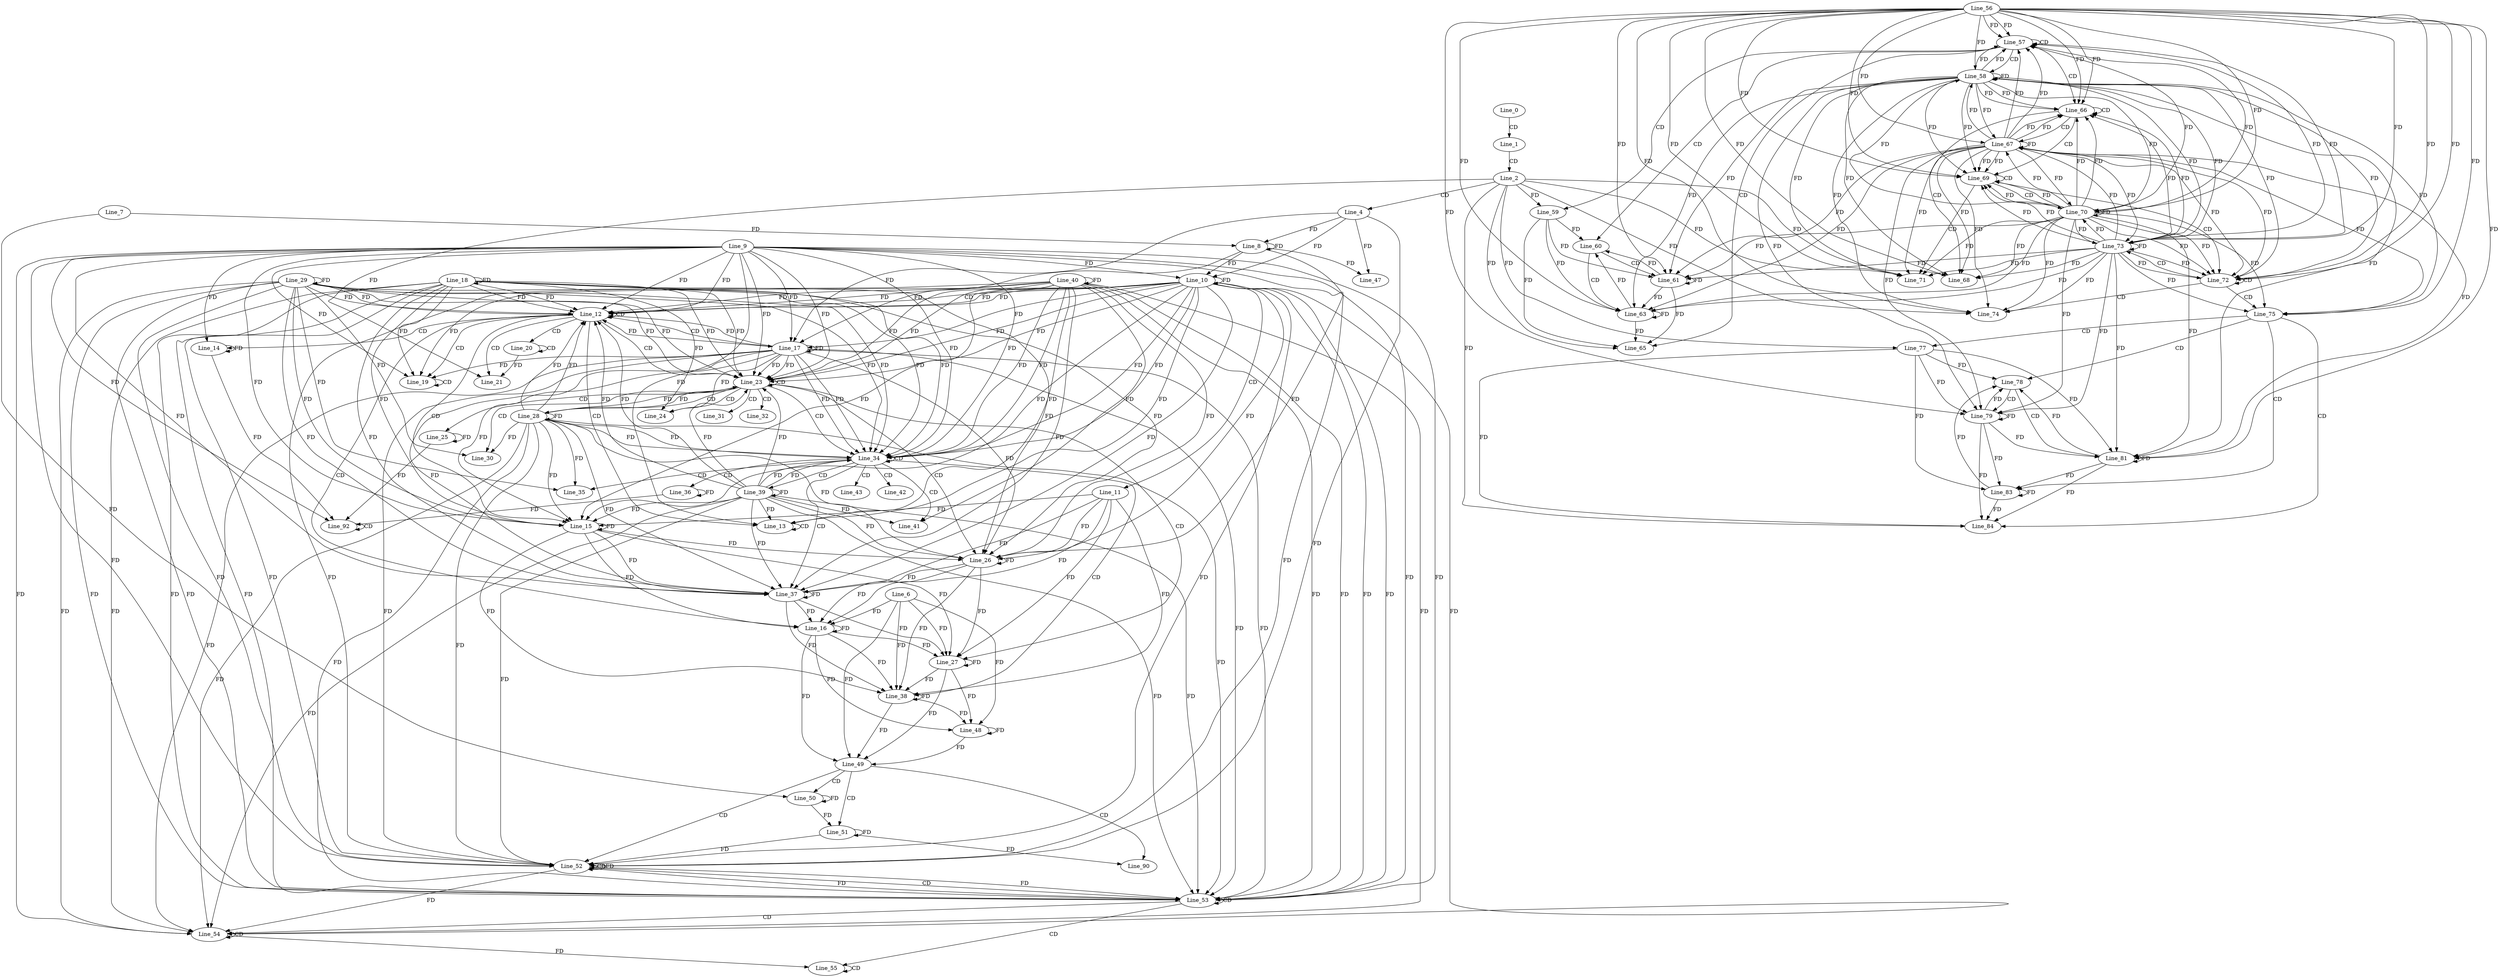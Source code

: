 digraph G {
  Line_0;
  Line_1;
  Line_2;
  Line_4;
  Line_8;
  Line_7;
  Line_8;
  Line_10;
  Line_9;
  Line_10;
  Line_10;
  Line_11;
  Line_12;
  Line_12;
  Line_13;
  Line_13;
  Line_14;
  Line_14;
  Line_15;
  Line_15;
  Line_15;
  Line_15;
  Line_16;
  Line_6;
  Line_17;
  Line_17;
  Line_18;
  Line_18;
  Line_19;
  Line_19;
  Line_20;
  Line_20;
  Line_21;
  Line_23;
  Line_23;
  Line_24;
  Line_25;
  Line_25;
  Line_26;
  Line_26;
  Line_26;
  Line_26;
  Line_27;
  Line_28;
  Line_28;
  Line_29;
  Line_29;
  Line_30;
  Line_31;
  Line_32;
  Line_34;
  Line_34;
  Line_35;
  Line_36;
  Line_36;
  Line_37;
  Line_37;
  Line_37;
  Line_37;
  Line_38;
  Line_39;
  Line_39;
  Line_40;
  Line_40;
  Line_41;
  Line_42;
  Line_43;
  Line_47;
  Line_48;
  Line_48;
  Line_49;
  Line_49;
  Line_50;
  Line_51;
  Line_51;
  Line_52;
  Line_52;
  Line_52;
  Line_53;
  Line_53;
  Line_54;
  Line_54;
  Line_54;
  Line_54;
  Line_55;
  Line_55;
  Line_56;
  Line_57;
  Line_57;
  Line_58;
  Line_58;
  Line_58;
  Line_59;
  Line_59;
  Line_60;
  Line_60;
  Line_61;
  Line_63;
  Line_65;
  Line_66;
  Line_66;
  Line_67;
  Line_67;
  Line_67;
  Line_68;
  Line_69;
  Line_69;
  Line_70;
  Line_70;
  Line_70;
  Line_71;
  Line_72;
  Line_72;
  Line_73;
  Line_73;
  Line_73;
  Line_74;
  Line_75;
  Line_75;
  Line_75;
  Line_75;
  Line_77;
  Line_77;
  Line_78;
  Line_78;
  Line_79;
  Line_81;
  Line_83;
  Line_83;
  Line_84;
  Line_90;
  Line_92;
  Line_92;
  Line_0 -> Line_1 [ label="CD" ];
  Line_1 -> Line_2 [ label="CD" ];
  Line_2 -> Line_4 [ label="CD" ];
  Line_4 -> Line_8 [ label="FD" ];
  Line_8 -> Line_8 [ label="FD" ];
  Line_7 -> Line_8 [ label="FD" ];
  Line_10 -> Line_10 [ label="FD" ];
  Line_9 -> Line_10 [ label="FD" ];
  Line_4 -> Line_10 [ label="FD" ];
  Line_8 -> Line_10 [ label="FD" ];
  Line_10 -> Line_11 [ label="CD" ];
  Line_10 -> Line_12 [ label="CD" ];
  Line_10 -> Line_12 [ label="FD" ];
  Line_9 -> Line_12 [ label="FD" ];
  Line_12 -> Line_12 [ label="CD" ];
  Line_10 -> Line_12 [ label="FD" ];
  Line_9 -> Line_12 [ label="FD" ];
  Line_12 -> Line_13 [ label="CD" ];
  Line_13 -> Line_13 [ label="CD" ];
  Line_10 -> Line_13 [ label="FD" ];
  Line_9 -> Line_13 [ label="FD" ];
  Line_12 -> Line_14 [ label="CD" ];
  Line_14 -> Line_14 [ label="FD" ];
  Line_9 -> Line_14 [ label="FD" ];
  Line_12 -> Line_15 [ label="CD" ];
  Line_11 -> Line_15 [ label="FD" ];
  Line_15 -> Line_15 [ label="FD" ];
  Line_10 -> Line_15 [ label="FD" ];
  Line_9 -> Line_15 [ label="FD" ];
  Line_12 -> Line_16 [ label="CD" ];
  Line_16 -> Line_16 [ label="FD" ];
  Line_6 -> Line_16 [ label="FD" ];
  Line_11 -> Line_16 [ label="FD" ];
  Line_15 -> Line_16 [ label="FD" ];
  Line_12 -> Line_17 [ label="CD" ];
  Line_10 -> Line_17 [ label="FD" ];
  Line_17 -> Line_17 [ label="FD" ];
  Line_9 -> Line_17 [ label="FD" ];
  Line_4 -> Line_17 [ label="FD" ];
  Line_8 -> Line_17 [ label="FD" ];
  Line_18 -> Line_18 [ label="FD" ];
  Line_12 -> Line_19 [ label="CD" ];
  Line_19 -> Line_19 [ label="CD" ];
  Line_10 -> Line_19 [ label="FD" ];
  Line_17 -> Line_19 [ label="FD" ];
  Line_18 -> Line_19 [ label="FD" ];
  Line_9 -> Line_19 [ label="FD" ];
  Line_12 -> Line_20 [ label="CD" ];
  Line_20 -> Line_20 [ label="CD" ];
  Line_12 -> Line_21 [ label="CD" ];
  Line_2 -> Line_21 [ label="FD" ];
  Line_20 -> Line_21 [ label="FD" ];
  Line_12 -> Line_23 [ label="CD" ];
  Line_10 -> Line_23 [ label="FD" ];
  Line_17 -> Line_23 [ label="FD" ];
  Line_18 -> Line_23 [ label="FD" ];
  Line_9 -> Line_23 [ label="FD" ];
  Line_23 -> Line_23 [ label="CD" ];
  Line_10 -> Line_23 [ label="FD" ];
  Line_17 -> Line_23 [ label="FD" ];
  Line_18 -> Line_23 [ label="FD" ];
  Line_9 -> Line_23 [ label="FD" ];
  Line_23 -> Line_24 [ label="CD" ];
  Line_17 -> Line_24 [ label="FD" ];
  Line_18 -> Line_24 [ label="FD" ];
  Line_23 -> Line_25 [ label="CD" ];
  Line_25 -> Line_25 [ label="FD" ];
  Line_23 -> Line_26 [ label="CD" ];
  Line_11 -> Line_26 [ label="FD" ];
  Line_15 -> Line_26 [ label="FD" ];
  Line_26 -> Line_26 [ label="FD" ];
  Line_10 -> Line_26 [ label="FD" ];
  Line_17 -> Line_26 [ label="FD" ];
  Line_18 -> Line_26 [ label="FD" ];
  Line_9 -> Line_26 [ label="FD" ];
  Line_23 -> Line_27 [ label="CD" ];
  Line_16 -> Line_27 [ label="FD" ];
  Line_27 -> Line_27 [ label="FD" ];
  Line_6 -> Line_27 [ label="FD" ];
  Line_11 -> Line_27 [ label="FD" ];
  Line_15 -> Line_27 [ label="FD" ];
  Line_26 -> Line_27 [ label="FD" ];
  Line_23 -> Line_28 [ label="CD" ];
  Line_28 -> Line_28 [ label="FD" ];
  Line_29 -> Line_29 [ label="FD" ];
  Line_23 -> Line_30 [ label="CD" ];
  Line_28 -> Line_30 [ label="FD" ];
  Line_29 -> Line_30 [ label="FD" ];
  Line_23 -> Line_31 [ label="CD" ];
  Line_23 -> Line_32 [ label="CD" ];
  Line_23 -> Line_34 [ label="CD" ];
  Line_10 -> Line_34 [ label="FD" ];
  Line_17 -> Line_34 [ label="FD" ];
  Line_18 -> Line_34 [ label="FD" ];
  Line_28 -> Line_34 [ label="FD" ];
  Line_29 -> Line_34 [ label="FD" ];
  Line_9 -> Line_34 [ label="FD" ];
  Line_34 -> Line_34 [ label="CD" ];
  Line_10 -> Line_34 [ label="FD" ];
  Line_17 -> Line_34 [ label="FD" ];
  Line_18 -> Line_34 [ label="FD" ];
  Line_28 -> Line_34 [ label="FD" ];
  Line_29 -> Line_34 [ label="FD" ];
  Line_9 -> Line_34 [ label="FD" ];
  Line_34 -> Line_35 [ label="CD" ];
  Line_28 -> Line_35 [ label="FD" ];
  Line_29 -> Line_35 [ label="FD" ];
  Line_34 -> Line_36 [ label="CD" ];
  Line_36 -> Line_36 [ label="FD" ];
  Line_34 -> Line_37 [ label="CD" ];
  Line_11 -> Line_37 [ label="FD" ];
  Line_15 -> Line_37 [ label="FD" ];
  Line_26 -> Line_37 [ label="FD" ];
  Line_37 -> Line_37 [ label="FD" ];
  Line_10 -> Line_37 [ label="FD" ];
  Line_17 -> Line_37 [ label="FD" ];
  Line_18 -> Line_37 [ label="FD" ];
  Line_28 -> Line_37 [ label="FD" ];
  Line_29 -> Line_37 [ label="FD" ];
  Line_9 -> Line_37 [ label="FD" ];
  Line_34 -> Line_38 [ label="CD" ];
  Line_16 -> Line_38 [ label="FD" ];
  Line_27 -> Line_38 [ label="FD" ];
  Line_38 -> Line_38 [ label="FD" ];
  Line_6 -> Line_38 [ label="FD" ];
  Line_11 -> Line_38 [ label="FD" ];
  Line_15 -> Line_38 [ label="FD" ];
  Line_26 -> Line_38 [ label="FD" ];
  Line_37 -> Line_38 [ label="FD" ];
  Line_34 -> Line_39 [ label="CD" ];
  Line_39 -> Line_39 [ label="FD" ];
  Line_40 -> Line_40 [ label="FD" ];
  Line_34 -> Line_41 [ label="CD" ];
  Line_39 -> Line_41 [ label="FD" ];
  Line_40 -> Line_41 [ label="FD" ];
  Line_34 -> Line_42 [ label="CD" ];
  Line_34 -> Line_43 [ label="CD" ];
  Line_4 -> Line_47 [ label="FD" ];
  Line_8 -> Line_47 [ label="FD" ];
  Line_16 -> Line_48 [ label="FD" ];
  Line_27 -> Line_48 [ label="FD" ];
  Line_38 -> Line_48 [ label="FD" ];
  Line_6 -> Line_48 [ label="FD" ];
  Line_48 -> Line_48 [ label="FD" ];
  Line_16 -> Line_49 [ label="FD" ];
  Line_27 -> Line_49 [ label="FD" ];
  Line_38 -> Line_49 [ label="FD" ];
  Line_6 -> Line_49 [ label="FD" ];
  Line_48 -> Line_49 [ label="FD" ];
  Line_49 -> Line_50 [ label="CD" ];
  Line_7 -> Line_50 [ label="FD" ];
  Line_50 -> Line_50 [ label="FD" ];
  Line_49 -> Line_51 [ label="CD" ];
  Line_51 -> Line_51 [ label="FD" ];
  Line_50 -> Line_51 [ label="FD" ];
  Line_49 -> Line_52 [ label="CD" ];
  Line_52 -> Line_52 [ label="CD" ];
  Line_52 -> Line_52 [ label="FD" ];
  Line_10 -> Line_52 [ label="FD" ];
  Line_17 -> Line_52 [ label="FD" ];
  Line_18 -> Line_52 [ label="FD" ];
  Line_28 -> Line_52 [ label="FD" ];
  Line_29 -> Line_52 [ label="FD" ];
  Line_39 -> Line_52 [ label="FD" ];
  Line_40 -> Line_52 [ label="FD" ];
  Line_9 -> Line_52 [ label="FD" ];
  Line_4 -> Line_52 [ label="FD" ];
  Line_8 -> Line_52 [ label="FD" ];
  Line_51 -> Line_52 [ label="FD" ];
  Line_52 -> Line_53 [ label="CD" ];
  Line_52 -> Line_53 [ label="FD" ];
  Line_10 -> Line_53 [ label="FD" ];
  Line_17 -> Line_53 [ label="FD" ];
  Line_18 -> Line_53 [ label="FD" ];
  Line_28 -> Line_53 [ label="FD" ];
  Line_29 -> Line_53 [ label="FD" ];
  Line_39 -> Line_53 [ label="FD" ];
  Line_40 -> Line_53 [ label="FD" ];
  Line_9 -> Line_53 [ label="FD" ];
  Line_53 -> Line_53 [ label="CD" ];
  Line_52 -> Line_53 [ label="FD" ];
  Line_10 -> Line_53 [ label="FD" ];
  Line_17 -> Line_53 [ label="FD" ];
  Line_18 -> Line_53 [ label="FD" ];
  Line_28 -> Line_53 [ label="FD" ];
  Line_29 -> Line_53 [ label="FD" ];
  Line_39 -> Line_53 [ label="FD" ];
  Line_40 -> Line_53 [ label="FD" ];
  Line_9 -> Line_53 [ label="FD" ];
  Line_53 -> Line_54 [ label="CD" ];
  Line_54 -> Line_54 [ label="CD" ];
  Line_52 -> Line_54 [ label="FD" ];
  Line_10 -> Line_54 [ label="FD" ];
  Line_17 -> Line_54 [ label="FD" ];
  Line_18 -> Line_54 [ label="FD" ];
  Line_28 -> Line_54 [ label="FD" ];
  Line_29 -> Line_54 [ label="FD" ];
  Line_39 -> Line_54 [ label="FD" ];
  Line_40 -> Line_54 [ label="FD" ];
  Line_9 -> Line_54 [ label="FD" ];
  Line_53 -> Line_55 [ label="CD" ];
  Line_55 -> Line_55 [ label="CD" ];
  Line_54 -> Line_55 [ label="FD" ];
  Line_56 -> Line_57 [ label="FD" ];
  Line_57 -> Line_57 [ label="CD" ];
  Line_56 -> Line_57 [ label="FD" ];
  Line_57 -> Line_58 [ label="CD" ];
  Line_56 -> Line_58 [ label="FD" ];
  Line_58 -> Line_58 [ label="FD" ];
  Line_57 -> Line_59 [ label="CD" ];
  Line_2 -> Line_59 [ label="FD" ];
  Line_57 -> Line_60 [ label="CD" ];
  Line_59 -> Line_60 [ label="FD" ];
  Line_60 -> Line_61 [ label="CD" ];
  Line_59 -> Line_61 [ label="FD" ];
  Line_61 -> Line_61 [ label="FD" ];
  Line_56 -> Line_61 [ label="FD" ];
  Line_58 -> Line_61 [ label="FD" ];
  Line_60 -> Line_63 [ label="CD" ];
  Line_59 -> Line_63 [ label="FD" ];
  Line_61 -> Line_63 [ label="FD" ];
  Line_63 -> Line_63 [ label="FD" ];
  Line_56 -> Line_63 [ label="FD" ];
  Line_58 -> Line_63 [ label="FD" ];
  Line_57 -> Line_65 [ label="CD" ];
  Line_2 -> Line_65 [ label="FD" ];
  Line_59 -> Line_65 [ label="FD" ];
  Line_61 -> Line_65 [ label="FD" ];
  Line_63 -> Line_65 [ label="FD" ];
  Line_57 -> Line_66 [ label="CD" ];
  Line_56 -> Line_66 [ label="FD" ];
  Line_58 -> Line_66 [ label="FD" ];
  Line_66 -> Line_66 [ label="CD" ];
  Line_56 -> Line_66 [ label="FD" ];
  Line_58 -> Line_66 [ label="FD" ];
  Line_66 -> Line_67 [ label="CD" ];
  Line_56 -> Line_67 [ label="FD" ];
  Line_58 -> Line_67 [ label="FD" ];
  Line_67 -> Line_67 [ label="FD" ];
  Line_66 -> Line_68 [ label="CD" ];
  Line_2 -> Line_68 [ label="FD" ];
  Line_56 -> Line_68 [ label="FD" ];
  Line_58 -> Line_68 [ label="FD" ];
  Line_67 -> Line_68 [ label="FD" ];
  Line_66 -> Line_69 [ label="CD" ];
  Line_56 -> Line_69 [ label="FD" ];
  Line_58 -> Line_69 [ label="FD" ];
  Line_67 -> Line_69 [ label="FD" ];
  Line_69 -> Line_69 [ label="CD" ];
  Line_56 -> Line_69 [ label="FD" ];
  Line_58 -> Line_69 [ label="FD" ];
  Line_67 -> Line_69 [ label="FD" ];
  Line_69 -> Line_70 [ label="CD" ];
  Line_56 -> Line_70 [ label="FD" ];
  Line_58 -> Line_70 [ label="FD" ];
  Line_67 -> Line_70 [ label="FD" ];
  Line_70 -> Line_70 [ label="FD" ];
  Line_69 -> Line_71 [ label="CD" ];
  Line_2 -> Line_71 [ label="FD" ];
  Line_56 -> Line_71 [ label="FD" ];
  Line_58 -> Line_71 [ label="FD" ];
  Line_67 -> Line_71 [ label="FD" ];
  Line_70 -> Line_71 [ label="FD" ];
  Line_69 -> Line_72 [ label="CD" ];
  Line_56 -> Line_72 [ label="FD" ];
  Line_58 -> Line_72 [ label="FD" ];
  Line_67 -> Line_72 [ label="FD" ];
  Line_70 -> Line_72 [ label="FD" ];
  Line_72 -> Line_72 [ label="CD" ];
  Line_56 -> Line_72 [ label="FD" ];
  Line_58 -> Line_72 [ label="FD" ];
  Line_67 -> Line_72 [ label="FD" ];
  Line_70 -> Line_72 [ label="FD" ];
  Line_72 -> Line_73 [ label="CD" ];
  Line_56 -> Line_73 [ label="FD" ];
  Line_58 -> Line_73 [ label="FD" ];
  Line_67 -> Line_73 [ label="FD" ];
  Line_70 -> Line_73 [ label="FD" ];
  Line_73 -> Line_73 [ label="FD" ];
  Line_72 -> Line_74 [ label="CD" ];
  Line_2 -> Line_74 [ label="FD" ];
  Line_56 -> Line_74 [ label="FD" ];
  Line_58 -> Line_74 [ label="FD" ];
  Line_67 -> Line_74 [ label="FD" ];
  Line_70 -> Line_74 [ label="FD" ];
  Line_73 -> Line_74 [ label="FD" ];
  Line_72 -> Line_75 [ label="CD" ];
  Line_56 -> Line_75 [ label="FD" ];
  Line_58 -> Line_75 [ label="FD" ];
  Line_67 -> Line_75 [ label="FD" ];
  Line_70 -> Line_75 [ label="FD" ];
  Line_73 -> Line_75 [ label="FD" ];
  Line_75 -> Line_77 [ label="CD" ];
  Line_2 -> Line_77 [ label="FD" ];
  Line_75 -> Line_78 [ label="CD" ];
  Line_77 -> Line_78 [ label="FD" ];
  Line_78 -> Line_79 [ label="CD" ];
  Line_77 -> Line_79 [ label="FD" ];
  Line_79 -> Line_79 [ label="FD" ];
  Line_56 -> Line_79 [ label="FD" ];
  Line_58 -> Line_79 [ label="FD" ];
  Line_67 -> Line_79 [ label="FD" ];
  Line_70 -> Line_79 [ label="FD" ];
  Line_73 -> Line_79 [ label="FD" ];
  Line_78 -> Line_81 [ label="CD" ];
  Line_77 -> Line_81 [ label="FD" ];
  Line_79 -> Line_81 [ label="FD" ];
  Line_81 -> Line_81 [ label="FD" ];
  Line_56 -> Line_81 [ label="FD" ];
  Line_58 -> Line_81 [ label="FD" ];
  Line_67 -> Line_81 [ label="FD" ];
  Line_70 -> Line_81 [ label="FD" ];
  Line_73 -> Line_81 [ label="FD" ];
  Line_75 -> Line_83 [ label="CD" ];
  Line_77 -> Line_83 [ label="FD" ];
  Line_79 -> Line_83 [ label="FD" ];
  Line_81 -> Line_83 [ label="FD" ];
  Line_83 -> Line_83 [ label="FD" ];
  Line_75 -> Line_84 [ label="CD" ];
  Line_2 -> Line_84 [ label="FD" ];
  Line_77 -> Line_84 [ label="FD" ];
  Line_79 -> Line_84 [ label="FD" ];
  Line_81 -> Line_84 [ label="FD" ];
  Line_83 -> Line_84 [ label="FD" ];
  Line_49 -> Line_90 [ label="CD" ];
  Line_51 -> Line_90 [ label="FD" ];
  Line_92 -> Line_92 [ label="CD" ];
  Line_14 -> Line_92 [ label="FD" ];
  Line_25 -> Line_92 [ label="FD" ];
  Line_36 -> Line_92 [ label="FD" ];
  Line_9 -> Line_92 [ label="FD" ];
  Line_17 -> Line_12 [ label="FD" ];
  Line_18 -> Line_12 [ label="FD" ];
  Line_28 -> Line_12 [ label="FD" ];
  Line_29 -> Line_12 [ label="FD" ];
  Line_39 -> Line_12 [ label="FD" ];
  Line_40 -> Line_12 [ label="FD" ];
  Line_17 -> Line_12 [ label="FD" ];
  Line_18 -> Line_12 [ label="FD" ];
  Line_28 -> Line_12 [ label="FD" ];
  Line_29 -> Line_12 [ label="FD" ];
  Line_39 -> Line_12 [ label="FD" ];
  Line_40 -> Line_12 [ label="FD" ];
  Line_39 -> Line_13 [ label="FD" ];
  Line_40 -> Line_13 [ label="FD" ];
  Line_17 -> Line_15 [ label="FD" ];
  Line_18 -> Line_15 [ label="FD" ];
  Line_28 -> Line_15 [ label="FD" ];
  Line_29 -> Line_15 [ label="FD" ];
  Line_39 -> Line_15 [ label="FD" ];
  Line_40 -> Line_15 [ label="FD" ];
  Line_26 -> Line_16 [ label="FD" ];
  Line_37 -> Line_16 [ label="FD" ];
  Line_28 -> Line_23 [ label="FD" ];
  Line_29 -> Line_23 [ label="FD" ];
  Line_39 -> Line_23 [ label="FD" ];
  Line_40 -> Line_23 [ label="FD" ];
  Line_28 -> Line_23 [ label="FD" ];
  Line_29 -> Line_23 [ label="FD" ];
  Line_39 -> Line_23 [ label="FD" ];
  Line_40 -> Line_23 [ label="FD" ];
  Line_28 -> Line_26 [ label="FD" ];
  Line_29 -> Line_26 [ label="FD" ];
  Line_39 -> Line_26 [ label="FD" ];
  Line_40 -> Line_26 [ label="FD" ];
  Line_37 -> Line_27 [ label="FD" ];
  Line_39 -> Line_34 [ label="FD" ];
  Line_40 -> Line_34 [ label="FD" ];
  Line_39 -> Line_34 [ label="FD" ];
  Line_40 -> Line_34 [ label="FD" ];
  Line_39 -> Line_37 [ label="FD" ];
  Line_40 -> Line_37 [ label="FD" ];
  Line_58 -> Line_57 [ label="FD" ];
  Line_67 -> Line_57 [ label="FD" ];
  Line_70 -> Line_57 [ label="FD" ];
  Line_73 -> Line_57 [ label="FD" ];
  Line_58 -> Line_57 [ label="FD" ];
  Line_67 -> Line_57 [ label="FD" ];
  Line_70 -> Line_57 [ label="FD" ];
  Line_73 -> Line_57 [ label="FD" ];
  Line_67 -> Line_58 [ label="FD" ];
  Line_70 -> Line_58 [ label="FD" ];
  Line_73 -> Line_58 [ label="FD" ];
  Line_61 -> Line_60 [ label="FD" ];
  Line_63 -> Line_60 [ label="FD" ];
  Line_67 -> Line_61 [ label="FD" ];
  Line_70 -> Line_61 [ label="FD" ];
  Line_73 -> Line_61 [ label="FD" ];
  Line_67 -> Line_63 [ label="FD" ];
  Line_70 -> Line_63 [ label="FD" ];
  Line_73 -> Line_63 [ label="FD" ];
  Line_67 -> Line_66 [ label="FD" ];
  Line_70 -> Line_66 [ label="FD" ];
  Line_73 -> Line_66 [ label="FD" ];
  Line_67 -> Line_66 [ label="FD" ];
  Line_70 -> Line_66 [ label="FD" ];
  Line_73 -> Line_66 [ label="FD" ];
  Line_70 -> Line_67 [ label="FD" ];
  Line_73 -> Line_67 [ label="FD" ];
  Line_70 -> Line_68 [ label="FD" ];
  Line_73 -> Line_68 [ label="FD" ];
  Line_70 -> Line_69 [ label="FD" ];
  Line_73 -> Line_69 [ label="FD" ];
  Line_70 -> Line_69 [ label="FD" ];
  Line_73 -> Line_69 [ label="FD" ];
  Line_73 -> Line_70 [ label="FD" ];
  Line_73 -> Line_71 [ label="FD" ];
  Line_73 -> Line_72 [ label="FD" ];
  Line_73 -> Line_72 [ label="FD" ];
  Line_79 -> Line_78 [ label="FD" ];
  Line_81 -> Line_78 [ label="FD" ];
  Line_83 -> Line_78 [ label="FD" ];
}
